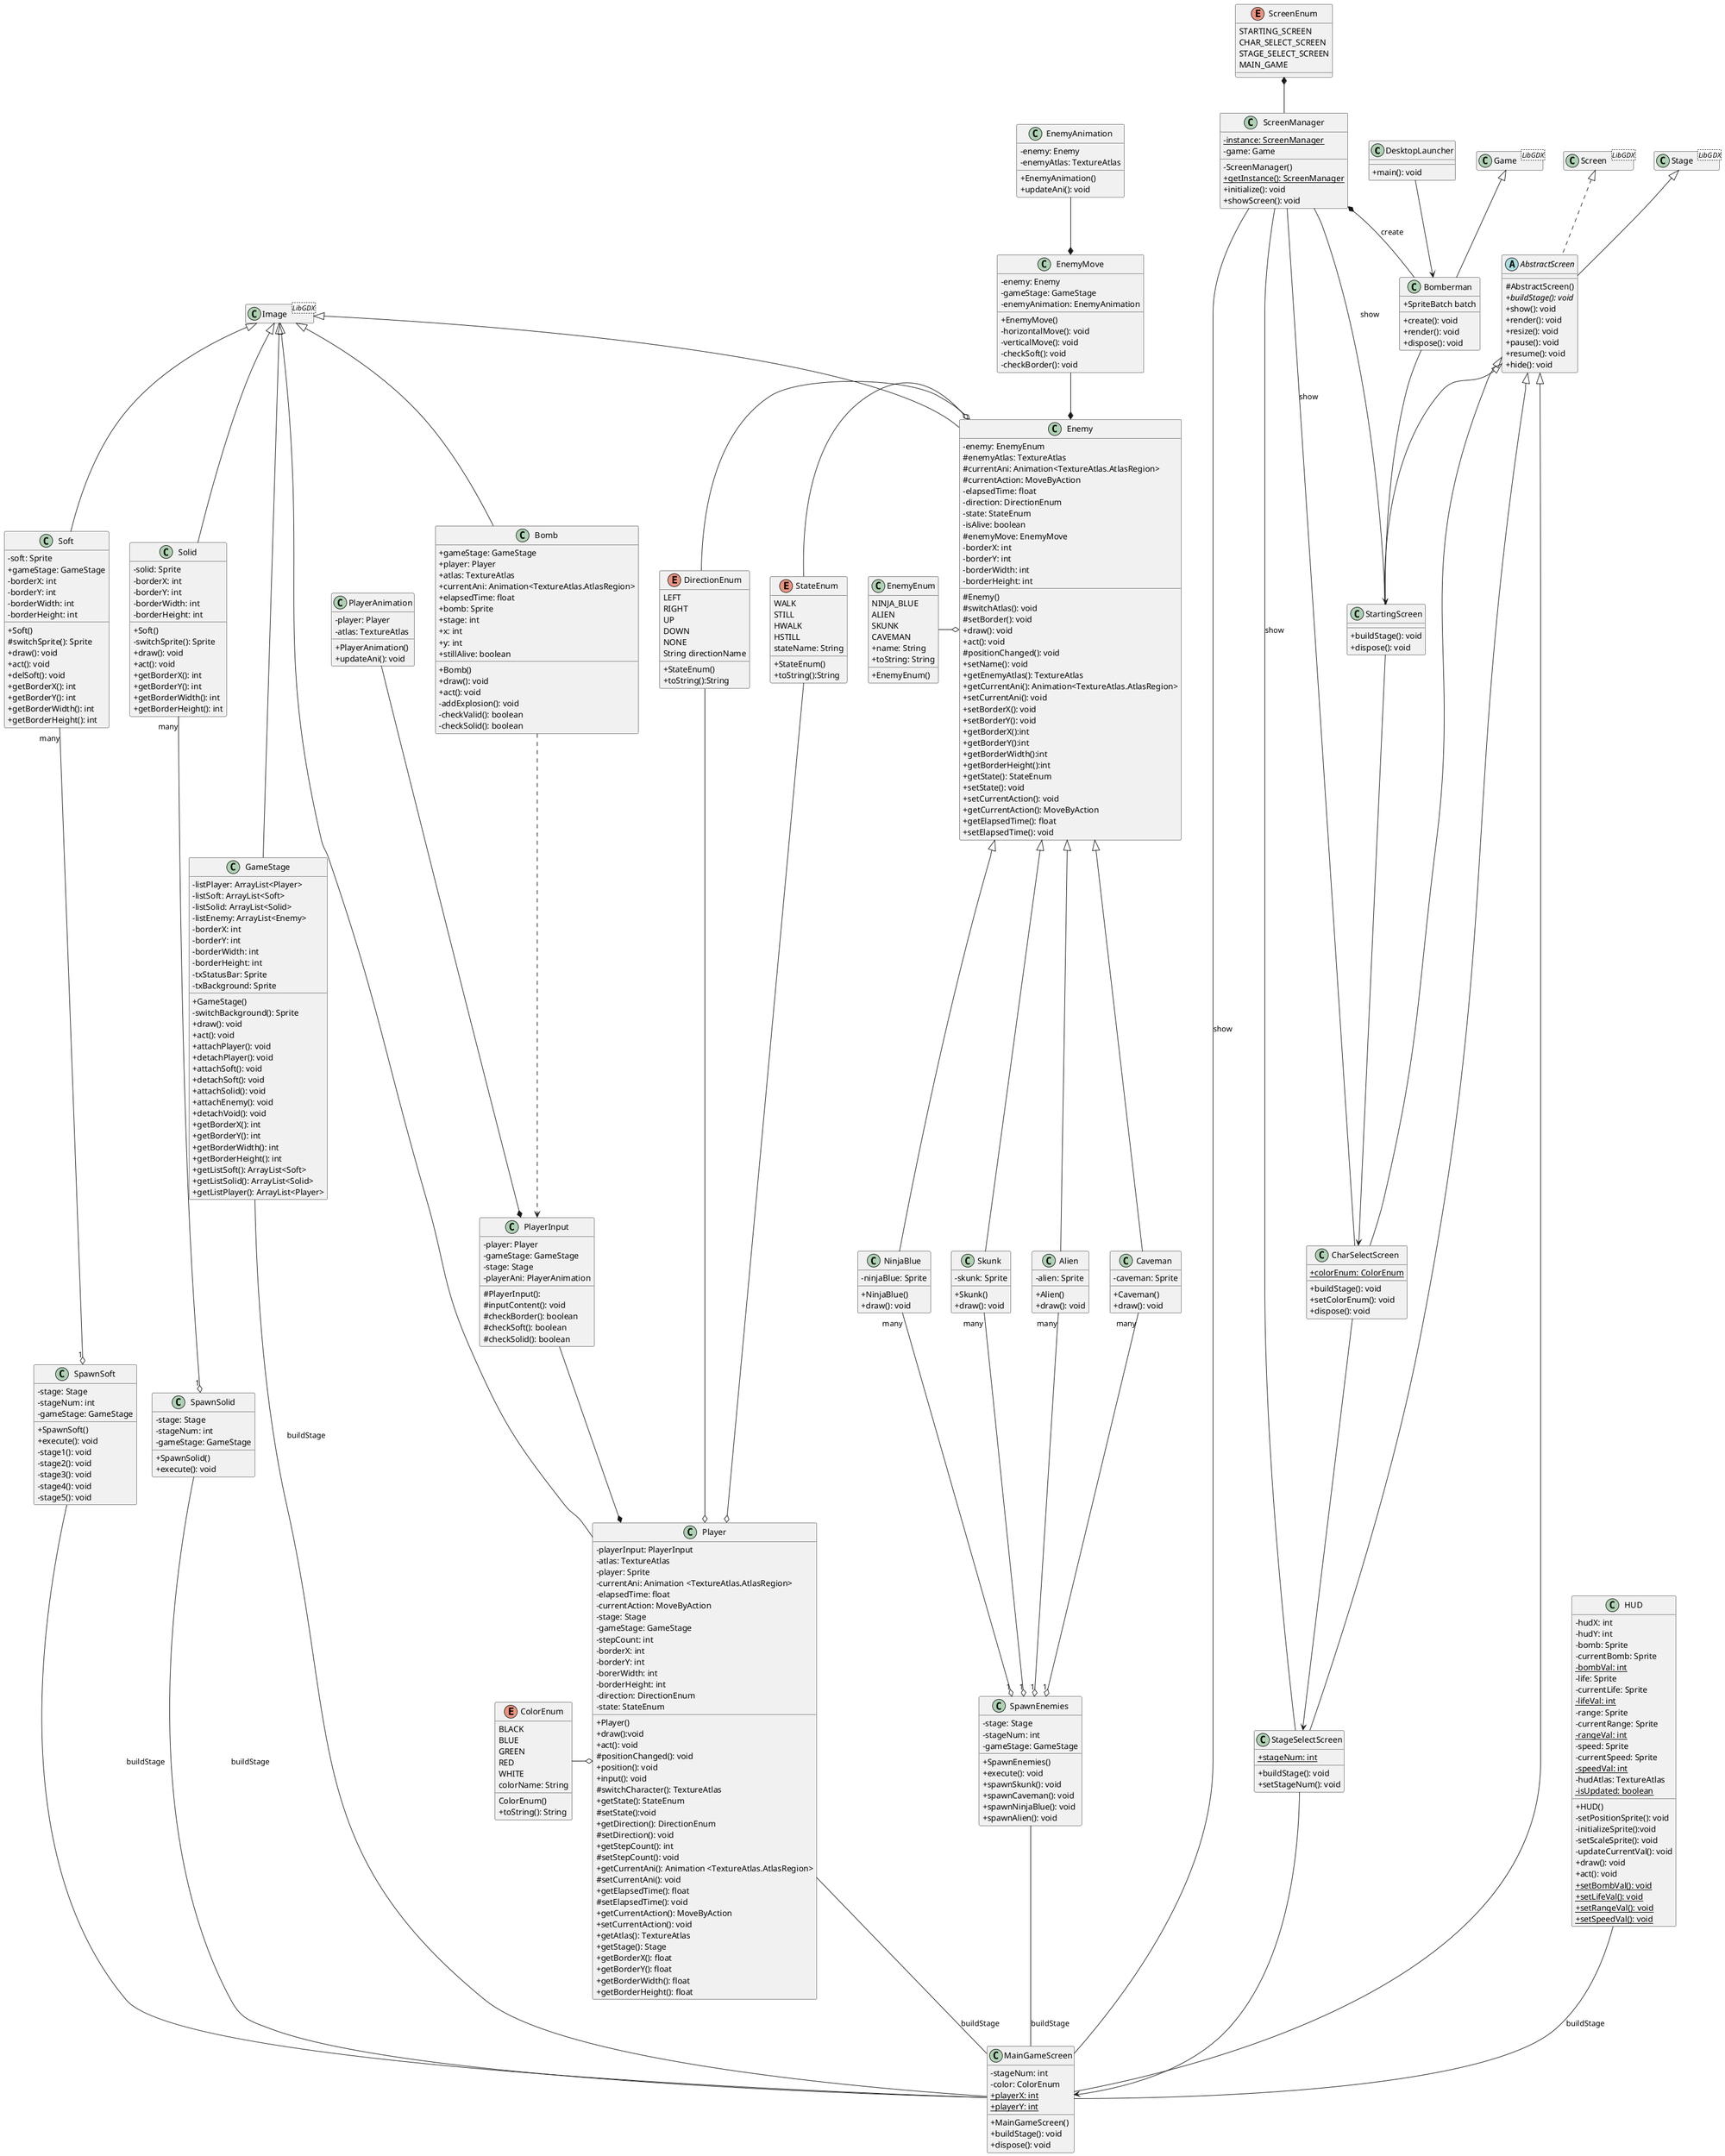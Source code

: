 @startuml
skinparam classAttributeIconSize 0

class DesktopLauncher{
    +main(): void
}

class Bomberman{
    +SpriteBatch batch
    +create(): void
    +render(): void
    +dispose(): void
}

class StartingScreen{
    +buildStage(): void
    +dispose(): void
}
class CharSelectScreen{
    +{static}colorEnum: ColorEnum
    +buildStage(): void
    +setColorEnum(): void
    +dispose(): void
}
class StageSelectScreen{
    +{static}stageNum: int
    +buildStage(): void
    +setStageNum(): void
}
-class ScreenManager{
    -{static}instance: ScreenManager
    -game: Game
    -ScreenManager()
    +{static} getInstance(): ScreenManager
    + initialize(): void
    + showScreen(): void
}
abstract class AbstractScreen{
    #AbstractScreen()
    +{abstract} buildStage(): void
    + show(): void
    + render(): void
    + resize(): void
    + pause(): void
    + resume(): void
    + hide(): void
}

enum DirectionEnum{
    LEFT
    RIGHT
    UP
    DOWN
    NONE
    String directionName
    +StateEnum()
    +toString():String
}
enum StateEnum{
    WALK
    STILL
    HWALK
    HSTILL
    stateName: String
    +StateEnum()
    +toString():String
}
class Bomb{
    +gameStage: GameStage
    +player: Player
    +atlas: TextureAtlas
    + currentAni: Animation<TextureAtlas.AtlasRegion>
    +elapsedTime: float
    + bomb: Sprite
    +stage: int
    +x: int
    +y: int
    +stillAlive: boolean
    +Bomb()
    +draw(): void
    +act(): void
    -addExplosion(): void
    -checkValid(): boolean
    -checkSolid(): boolean
}
enum ColorEnum{
    BLACK
    BLUE
    GREEN
    RED
    WHITE
    colorName: String
    ColorEnum()
    +toString(): String
}
class Player{
    -playerInput: PlayerInput
    -atlas: TextureAtlas
    -player: Sprite
    -currentAni: Animation <TextureAtlas.AtlasRegion>
    -elapsedTime: float
    -currentAction: MoveByAction
    -stage: Stage
    -gameStage: GameStage
    -stepCount: int
    -borderX: int
    -borderY: int
    -borerWidth: int
    -borderHeight: int
    -direction: DirectionEnum
    -state: StateEnum
    +Player()
    +draw():void
    +act(): void
    #positionChanged(): void
    +position(): void
    +input(): void
    #switchCharacter(): TextureAtlas
    +getState(): StateEnum
    #setState():void
    +getDirection(): DirectionEnum
    #setDirection(): void
    + getStepCount(): int
    #setStepCount(): void
    +getCurrentAni(): Animation <TextureAtlas.AtlasRegion>
    #setCurrentAni(): void
    +getElapsedTime(): float
    #setElapsedTime(): void
    +getCurrentAction(): MoveByAction
    +setCurrentAction(): void
    +getAtlas(): TextureAtlas
    +getStage(): Stage
    +getBorderX(): float
    +getBorderY(): float
    +getBorderWidth(): float
    +getBorderHeight(): float
}
class PlayerAnimation{
    -player: Player
    -atlas: TextureAtlas
    +PlayerAnimation()
    +updateAni(): void
}
class PlayerInput{
    -player: Player
    -gameStage: GameStage
    -stage: Stage
    -playerAni: PlayerAnimation
    #PlayerInput():
    #inputContent(): void
    #checkBorder(): boolean
    #checkSoft(): boolean
    #checkSolid(): boolean
}
class Alien{
    -alien: Sprite
    +Alien()
    +draw(): void
}
class Caveman{
    -caveman: Sprite
    +Caveman()
    +draw(): void
}
class NinjaBlue{
    -ninjaBlue: Sprite
    +NinjaBlue()
    +draw(): void
}
class Skunk{
    -skunk: Sprite
    +Skunk()
    +draw(): void
}
class SpawnEnemies{
    -stage: Stage
    -stageNum: int
    -gameStage: GameStage
    +SpawnEnemies()
    +execute(): void
    +spawnSkunk(): void 
    +spawnCaveman(): void 
    +spawnNinjaBlue(): void 
    +spawnAlien(): void 
}
class EnemyAnimation{
    -enemy: Enemy
    -enemyAtlas: TextureAtlas
    +EnemyAnimation()
    +updateAni(): void
}
class Enemy{
    -enemy: EnemyEnum
    #enemyAtlas: TextureAtlas
    #currentAni: Animation<TextureAtlas.AtlasRegion>
    #currentAction: MoveByAction
    -elapsedTime: float
    -direction: DirectionEnum
    -state: StateEnum
    -isAlive: boolean
    #enemyMove: EnemyMove
    -borderX: int
    -borderY: int
    -borderWidth: int
    -borderHeight: int
    #Enemy()
    #switchAtlas(): void
    #setBorder(): void
    +draw(): void
    +act(): void
    #positionChanged(): void
    +setName(): void
    +getEnemyAtlas(): TextureAtlas
    +getCurrentAni(): Animation<TextureAtlas.AtlasRegion>
    +setCurrentAni(): void
    +setBorderX(): void
    +setBorderY(): void
    +getBorderX():int
    +getBorderY():int
    +getBorderWidth():int
    +getBorderHeight():int
    +getState(): StateEnum
    +setState(): void
    +setCurrentAction(): void
    +getCurrentAction(): MoveByAction
    +getElapsedTime(): float
    +setElapsedTime(): void
}
class EnemyMove{
    -enemy: Enemy
    -gameStage: GameStage
    -enemyAnimation: EnemyAnimation
    +EnemyMove()
    -horizontalMove(): void
    -verticalMove(): void
    -checkSoft(): void
    -checkBorder(): void
}
class EnemyEnum{
    NINJA_BLUE
    ALIEN
    SKUNK
    CAVEMAN
    +name: String
    +EnemyEnum()
    +toString: String
}
class GameStage{
    -listPlayer: ArrayList<Player>
    -listSoft: ArrayList<Soft>
    -listSolid: ArrayList<Solid>
    -listEnemy: ArrayList<Enemy>
    -borderX: int
    -borderY: int
    -borderWidth: int
    -borderHeight: int
    -txStatusBar: Sprite
    -txBackground: Sprite
    +GameStage()
    -switchBackground(): Sprite
    +draw(): void
    +act(): void
    +attachPlayer(): void
    +detachPlayer(): void
    +attachSoft(): void
    +detachSoft(): void
    +attachSolid(): void
    +attachEnemy(): void
    +detachVoid(): void
    +getBorderX(): int
    +getBorderY(): int
    +getBorderWidth(): int
    +getBorderHeight(): int
    +getListSoft(): ArrayList<Soft>
    +getListSolid(): ArrayList<Solid>
    +getListPlayer(): ArrayList<Player>
}
class Soft{
    -soft: Sprite
    +gameStage: GameStage
    -borderX: int
    -borderY: int
    -borderWidth: int
    -borderHeight: int
    +Soft()
    #switchSprite(): Sprite
    +draw(): void
    +act(): void
    +delSoft(): void
    +getBorderX(): int
    +getBorderY(): int
    +getBorderWidth(): int
    +getBorderHeight(): int
}
class Solid{
    -solid: Sprite
    -borderX: int
    -borderY: int
    -borderWidth: int
    -borderHeight: int
    +Soft()
    -switchSprite(): Sprite
    +draw(): void
    +act(): void
    +getBorderX(): int
    +getBorderY(): int
    +getBorderWidth(): int
    +getBorderHeight(): int
}
class SpawnSoft{
    -stage: Stage
    -stageNum: int
    -gameStage: GameStage
    +SpawnSoft()
    +execute(): void
    -stage1(): void
    -stage2(): void
    -stage3(): void
    -stage4(): void
    -stage5(): void
}
class SpawnSolid{
    -stage: Stage
    -stageNum: int
    -gameStage: GameStage
    +SpawnSolid()
    +execute(): void
}
enum ScreenEnum{
    STARTING_SCREEN
    CHAR_SELECT_SCREEN
    STAGE_SELECT_SCREEN
    MAIN_GAME
}

class MainGameScreen{
    -stageNum: int
    -color: ColorEnum
    +{static} playerX: int
    +{static} playerY: int
    +MainGameScreen()
    +buildStage(): void
    +dispose(): void
}
class HUD{
    -hudX: int
    -hudY: int
    -bomb: Sprite
    -currentBomb: Sprite
    -{static} bombVal: int
    -life: Sprite
    -currentLife: Sprite
    -{static} lifeVal: int
    -range: Sprite
    -currentRange: Sprite
    -{static} rangeVal: int
    -speed: Sprite
    -currentSpeed: Sprite
    -{static} speedVal: int
    -hudAtlas: TextureAtlas
    -{static}isUpdated: boolean
    +HUD()
    -setPositionSprite(): void
    -initializeSprite():void
    -setScaleSprite(): void
    -updateCurrentVal(): void
    +draw(): void
    +act(): void
    +{static}setBombVal(): void
    +{static}setLifeVal(): void
    +{static}setRangeVal(): void
    +{static}setSpeedVal(): void

}
'LibGDX class
class Game<LibGDX>{}
hide Game methods
hide Game members
class Image<LibGDX>{}
hide Image methods
hide Image members
class Stage<LibGDX>{}
hide Stage methods
hide Stage members
class Screen<LibGDX>{}
hide Screen methods
hide Screen members

'Relationships

Enemy <|-- Alien
Enemy <|-- Skunk
Enemy <|-- Caveman
Enemy <|-- NinjaBlue

Image <|- Enemy
Image <|-- Bomb
Image <|- Player
Image <|-- GameStage
Image <|-- Soft
Image <|-- Solid

Stage <|-- AbstractScreen
Screen <|.. AbstractScreen


AbstractScreen <|-- CharSelectScreen
AbstractScreen <|-- StageSelectScreen
AbstractScreen <|-- StartingScreen
AbstractScreen <|-- MainGameScreen

Game <|-- Bomberman

DesktopLauncher --> Bomberman

Bomberman --> StartingScreen

StartingScreen --> CharSelectScreen

CharSelectScreen --> StageSelectScreen

StageSelectScreen --> MainGameScreen

Alien "many" --o "1"SpawnEnemies
Caveman "many" --o "1"SpawnEnemies
NinjaBlue "many" --o "1"SpawnEnemies
Skunk "many" --o "1"SpawnEnemies

Soft "many" --o "1" SpawnSoft
Solid "many" --o "1" SpawnSolid

'Used to build stage in MainGameScreen
SpawnEnemies -- MainGameScreen: buildStage
SpawnSoft -- MainGameScreen: buildStage
SpawnSolid -- MainGameScreen: buildStage
GameStage -- MainGameScreen: buildStage
HUD -- MainGameScreen: buildStage

Player -- MainGameScreen: buildStage
PlayerInput --* Player
PlayerAnimation --* PlayerInput
Bomb ..> PlayerInput
DirectionEnum -o Player
StateEnum -o Player
ColorEnum -o Player

EnemyMove --* Enemy
EnemyAnimation --* EnemyMove
DirectionEnum -o Enemy
StateEnum -o Enemy
EnemyEnum -o Enemy

ScreenEnum *--ScreenManager
ScreenManager *-- Bomberman: create
ScreenManager -- StartingScreen: show
ScreenManager -- CharSelectScreen: show
ScreenManager -- StageSelectScreen: show
ScreenManager -- MainGameScreen: show
@enduml

